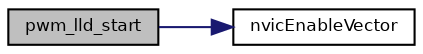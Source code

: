 digraph "pwm_lld_start"
{
  bgcolor="transparent";
  edge [fontname="Helvetica",fontsize="8",labelfontname="Helvetica",labelfontsize="8"];
  node [fontname="Helvetica",fontsize="8",shape=record];
  rankdir="LR";
  Node11 [label="pwm_lld_start",height=0.2,width=0.4,color="black", fillcolor="grey75", style="filled", fontcolor="black"];
  Node11 -> Node12 [color="midnightblue",fontsize="8",style="solid",fontname="Helvetica"];
  Node12 [label="nvicEnableVector",height=0.2,width=0.4,color="black",URL="$group___c_o_m_m_o_n___a_r_m_c_mx___n_v_i_c.html#gaf27b6cd4f76874f8d5bbcbff7d6015d6",tooltip="Sets the priority of an interrupt handler and enables it. "];
}
